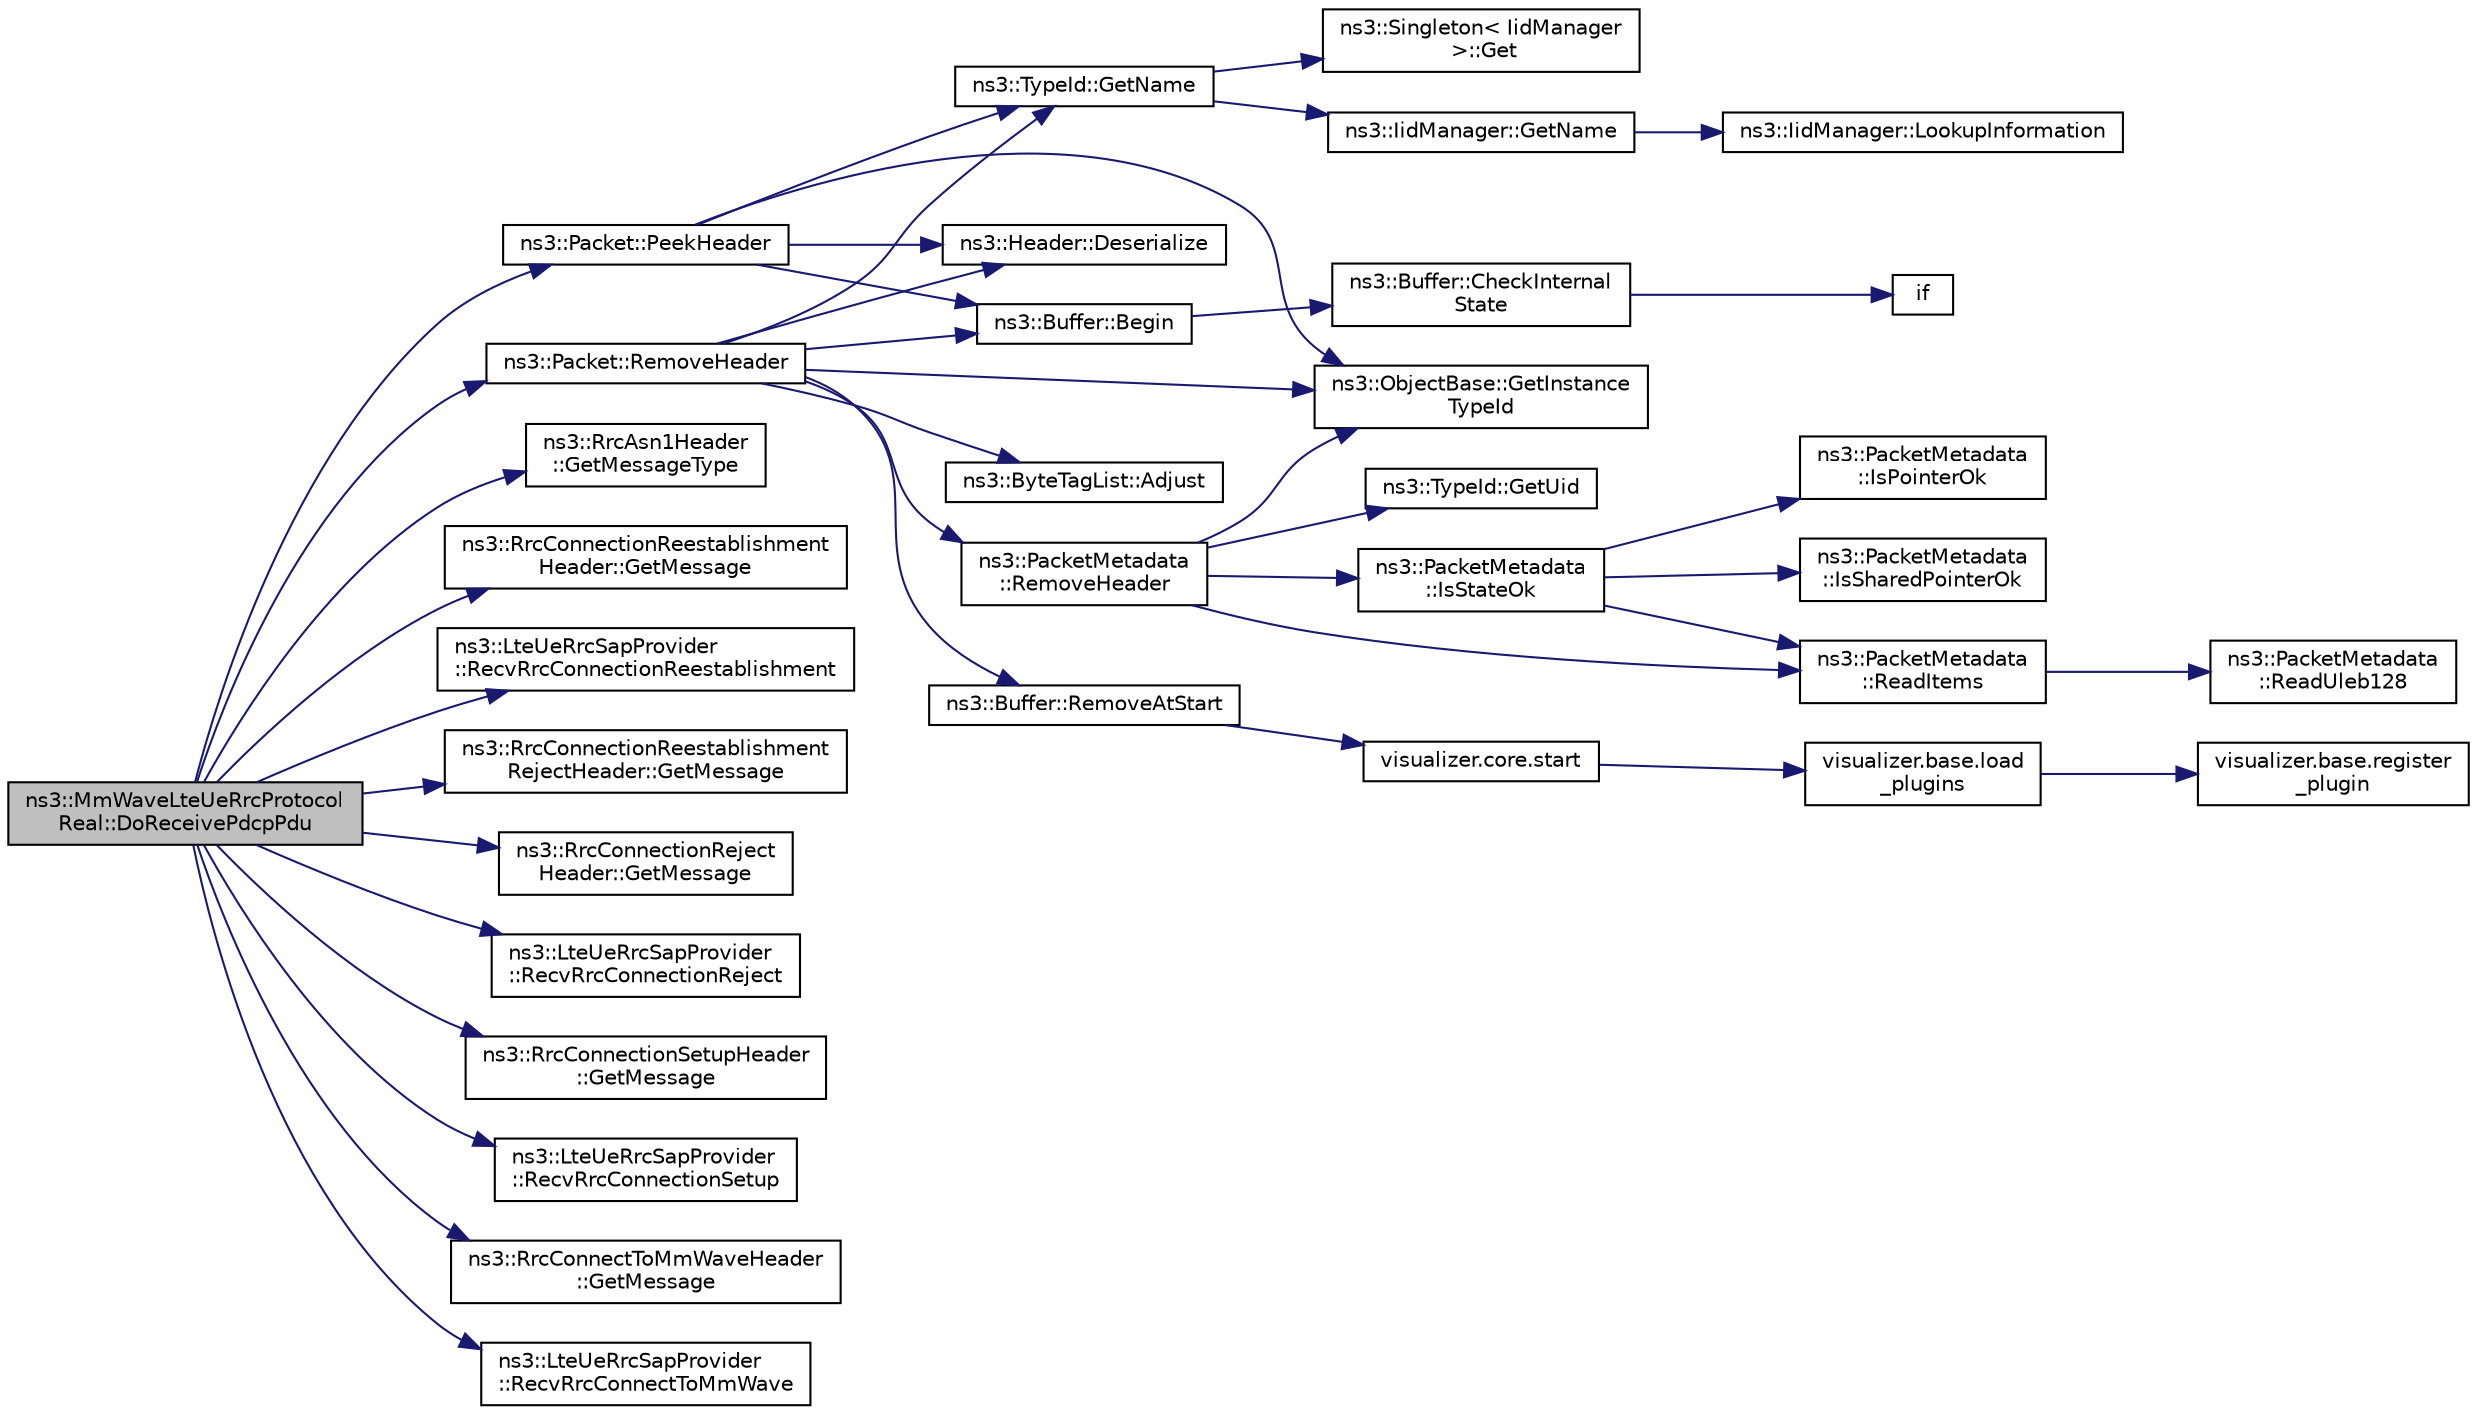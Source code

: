 digraph "ns3::MmWaveLteUeRrcProtocolReal::DoReceivePdcpPdu"
{
  edge [fontname="Helvetica",fontsize="10",labelfontname="Helvetica",labelfontsize="10"];
  node [fontname="Helvetica",fontsize="10",shape=record];
  rankdir="LR";
  Node1 [label="ns3::MmWaveLteUeRrcProtocol\lReal::DoReceivePdcpPdu",height=0.2,width=0.4,color="black", fillcolor="grey75", style="filled", fontcolor="black"];
  Node1 -> Node2 [color="midnightblue",fontsize="10",style="solid"];
  Node2 [label="ns3::Packet::PeekHeader",height=0.2,width=0.4,color="black", fillcolor="white", style="filled",URL="$dd/d7a/classns3_1_1Packet.html#aadc63487bea70945c418f4c3e9b81964",tooltip="Deserialize but does not remove the header from the internal buffer. s This method invokes Header::De..."];
  Node2 -> Node3 [color="midnightblue",fontsize="10",style="solid"];
  Node3 [label="ns3::Header::Deserialize",height=0.2,width=0.4,color="black", fillcolor="white", style="filled",URL="$d6/dae/classns3_1_1Header.html#a78be9400bb66b2a8543606f395ef5396"];
  Node2 -> Node4 [color="midnightblue",fontsize="10",style="solid"];
  Node4 [label="ns3::Buffer::Begin",height=0.2,width=0.4,color="black", fillcolor="white", style="filled",URL="$da/d85/classns3_1_1Buffer.html#a893d4bf50df13e730b6cd0fda91b967f"];
  Node4 -> Node5 [color="midnightblue",fontsize="10",style="solid"];
  Node5 [label="ns3::Buffer::CheckInternal\lState",height=0.2,width=0.4,color="black", fillcolor="white", style="filled",URL="$da/d85/classns3_1_1Buffer.html#a6202ce7f1ecc1fc7a14cc13017375d14",tooltip="Checks the internal buffer structures consistency. "];
  Node5 -> Node6 [color="midnightblue",fontsize="10",style="solid"];
  Node6 [label="if",height=0.2,width=0.4,color="black", fillcolor="white", style="filled",URL="$d8/d0e/loss__ITU1238_8m.html#a419d895abe1313c35fa353c93802647e"];
  Node2 -> Node7 [color="midnightblue",fontsize="10",style="solid"];
  Node7 [label="ns3::ObjectBase::GetInstance\lTypeId",height=0.2,width=0.4,color="black", fillcolor="white", style="filled",URL="$d2/dac/classns3_1_1ObjectBase.html#abe5b43a6f5b99a92a4c3122db31f06fb"];
  Node2 -> Node8 [color="midnightblue",fontsize="10",style="solid"];
  Node8 [label="ns3::TypeId::GetName",height=0.2,width=0.4,color="black", fillcolor="white", style="filled",URL="$d6/d11/classns3_1_1TypeId.html#aa3c41c79ae428b3cb396a9c6bb3ef314"];
  Node8 -> Node9 [color="midnightblue",fontsize="10",style="solid"];
  Node9 [label="ns3::Singleton\< IidManager\l \>::Get",height=0.2,width=0.4,color="black", fillcolor="white", style="filled",URL="$d8/d77/classns3_1_1Singleton.html#a80a2cd3c25a27ea72add7a9f7a141ffa"];
  Node8 -> Node10 [color="midnightblue",fontsize="10",style="solid"];
  Node10 [label="ns3::IidManager::GetName",height=0.2,width=0.4,color="black", fillcolor="white", style="filled",URL="$d4/d1c/classns3_1_1IidManager.html#a5d68d0f0f44594dcdec239dbdb5bf53c"];
  Node10 -> Node11 [color="midnightblue",fontsize="10",style="solid"];
  Node11 [label="ns3::IidManager::LookupInformation",height=0.2,width=0.4,color="black", fillcolor="white", style="filled",URL="$d4/d1c/classns3_1_1IidManager.html#a6b1f4ba2815dba27a377e8a8db2384cf"];
  Node1 -> Node12 [color="midnightblue",fontsize="10",style="solid"];
  Node12 [label="ns3::RrcAsn1Header\l::GetMessageType",height=0.2,width=0.4,color="black", fillcolor="white", style="filled",URL="$d1/d6e/classns3_1_1RrcAsn1Header.html#ad7abf4d70e7d8e9412a224ea7c50ef57"];
  Node1 -> Node13 [color="midnightblue",fontsize="10",style="solid"];
  Node13 [label="ns3::Packet::RemoveHeader",height=0.2,width=0.4,color="black", fillcolor="white", style="filled",URL="$dd/d7a/classns3_1_1Packet.html#a0961eccf975d75f902d40956c93ba63e",tooltip="Deserialize and remove the header from the internal buffer. "];
  Node13 -> Node3 [color="midnightblue",fontsize="10",style="solid"];
  Node13 -> Node4 [color="midnightblue",fontsize="10",style="solid"];
  Node13 -> Node7 [color="midnightblue",fontsize="10",style="solid"];
  Node13 -> Node8 [color="midnightblue",fontsize="10",style="solid"];
  Node13 -> Node14 [color="midnightblue",fontsize="10",style="solid"];
  Node14 [label="ns3::Buffer::RemoveAtStart",height=0.2,width=0.4,color="black", fillcolor="white", style="filled",URL="$da/d85/classns3_1_1Buffer.html#adeecbb3e8f518aec6fee0437578ade4b"];
  Node14 -> Node15 [color="midnightblue",fontsize="10",style="solid"];
  Node15 [label="visualizer.core.start",height=0.2,width=0.4,color="black", fillcolor="white", style="filled",URL="$df/d6c/namespacevisualizer_1_1core.html#a2a35e5d8a34af358b508dac8635754e0"];
  Node15 -> Node16 [color="midnightblue",fontsize="10",style="solid"];
  Node16 [label="visualizer.base.load\l_plugins",height=0.2,width=0.4,color="black", fillcolor="white", style="filled",URL="$d4/d39/namespacevisualizer_1_1base.html#ad171497a5ff1afe0a73bedaebf35448f"];
  Node16 -> Node17 [color="midnightblue",fontsize="10",style="solid"];
  Node17 [label="visualizer.base.register\l_plugin",height=0.2,width=0.4,color="black", fillcolor="white", style="filled",URL="$d4/d39/namespacevisualizer_1_1base.html#a6b0ffcff1e17ec4027496f50177e5b9e"];
  Node13 -> Node18 [color="midnightblue",fontsize="10",style="solid"];
  Node18 [label="ns3::ByteTagList::Adjust",height=0.2,width=0.4,color="black", fillcolor="white", style="filled",URL="$dd/d64/classns3_1_1ByteTagList.html#a1fec06d7e6daaf8039cf2a148e4090f2"];
  Node13 -> Node19 [color="midnightblue",fontsize="10",style="solid"];
  Node19 [label="ns3::PacketMetadata\l::RemoveHeader",height=0.2,width=0.4,color="black", fillcolor="white", style="filled",URL="$d1/db1/classns3_1_1PacketMetadata.html#afa8a589ec783d4998516d7f39f21242d",tooltip="Remove an header. "];
  Node19 -> Node7 [color="midnightblue",fontsize="10",style="solid"];
  Node19 -> Node20 [color="midnightblue",fontsize="10",style="solid"];
  Node20 [label="ns3::TypeId::GetUid",height=0.2,width=0.4,color="black", fillcolor="white", style="filled",URL="$d6/d11/classns3_1_1TypeId.html#acd3e41de6340d06299f4fd63e2ed8da0"];
  Node19 -> Node21 [color="midnightblue",fontsize="10",style="solid"];
  Node21 [label="ns3::PacketMetadata\l::IsStateOk",height=0.2,width=0.4,color="black", fillcolor="white", style="filled",URL="$d1/db1/classns3_1_1PacketMetadata.html#a208d3163e28704438cdd4d30318e489c",tooltip="Check if the metadata state is ok. "];
  Node21 -> Node22 [color="midnightblue",fontsize="10",style="solid"];
  Node22 [label="ns3::PacketMetadata\l::IsPointerOk",height=0.2,width=0.4,color="black", fillcolor="white", style="filled",URL="$d1/db1/classns3_1_1PacketMetadata.html#acf15fba7d020ebd77591619b5ad273c5",tooltip="Check if the position is valid. "];
  Node21 -> Node23 [color="midnightblue",fontsize="10",style="solid"];
  Node23 [label="ns3::PacketMetadata\l::ReadItems",height=0.2,width=0.4,color="black", fillcolor="white", style="filled",URL="$d1/db1/classns3_1_1PacketMetadata.html#a3719ad2c32313a9a1c74462322e8b517",tooltip="Read items. "];
  Node23 -> Node24 [color="midnightblue",fontsize="10",style="solid"];
  Node24 [label="ns3::PacketMetadata\l::ReadUleb128",height=0.2,width=0.4,color="black", fillcolor="white", style="filled",URL="$d1/db1/classns3_1_1PacketMetadata.html#a7ae75db766a843dbee8960ae8cbf23ee",tooltip="Read a ULEB128 (Unsigned Little Endian Base 128) coded number. "];
  Node21 -> Node25 [color="midnightblue",fontsize="10",style="solid"];
  Node25 [label="ns3::PacketMetadata\l::IsSharedPointerOk",height=0.2,width=0.4,color="black", fillcolor="white", style="filled",URL="$d1/db1/classns3_1_1PacketMetadata.html#ae62c5bb3dce611a0f8c5e9ba3ba8e26e",tooltip="Check if the position is valid. "];
  Node19 -> Node23 [color="midnightblue",fontsize="10",style="solid"];
  Node1 -> Node26 [color="midnightblue",fontsize="10",style="solid"];
  Node26 [label="ns3::RrcConnectionReestablishment\lHeader::GetMessage",height=0.2,width=0.4,color="black", fillcolor="white", style="filled",URL="$d9/dc3/classns3_1_1RrcConnectionReestablishmentHeader.html#a06f99ce5fcf31288c78642a0ebe57251"];
  Node1 -> Node27 [color="midnightblue",fontsize="10",style="solid"];
  Node27 [label="ns3::LteUeRrcSapProvider\l::RecvRrcConnectionReestablishment",height=0.2,width=0.4,color="black", fillcolor="white", style="filled",URL="$dd/d01/classns3_1_1LteUeRrcSapProvider.html#ad9a7cb57c2dda4aade5d2a6a1f36c414",tooltip="Receive an RRCConnectionReestablishment message from the serving eNodeB during an RRC connection re-e..."];
  Node1 -> Node28 [color="midnightblue",fontsize="10",style="solid"];
  Node28 [label="ns3::RrcConnectionReestablishment\lRejectHeader::GetMessage",height=0.2,width=0.4,color="black", fillcolor="white", style="filled",URL="$d2/d82/classns3_1_1RrcConnectionReestablishmentRejectHeader.html#aa8008448982fb6bb8a8380514ebf97b0"];
  Node1 -> Node29 [color="midnightblue",fontsize="10",style="solid"];
  Node29 [label="ns3::RrcConnectionReject\lHeader::GetMessage",height=0.2,width=0.4,color="black", fillcolor="white", style="filled",URL="$d8/d66/classns3_1_1RrcConnectionRejectHeader.html#a62e74fea7378c8e73ed382aa79423025"];
  Node1 -> Node30 [color="midnightblue",fontsize="10",style="solid"];
  Node30 [label="ns3::LteUeRrcSapProvider\l::RecvRrcConnectionReject",height=0.2,width=0.4,color="black", fillcolor="white", style="filled",URL="$dd/d01/classns3_1_1LteUeRrcSapProvider.html#a20b96bb1978b23963670d0d3b62bcb35",tooltip="Receive an RRCConnectionReject message from the serving eNodeB during an RRC connection establishment..."];
  Node1 -> Node31 [color="midnightblue",fontsize="10",style="solid"];
  Node31 [label="ns3::RrcConnectionSetupHeader\l::GetMessage",height=0.2,width=0.4,color="black", fillcolor="white", style="filled",URL="$d3/d9d/classns3_1_1RrcConnectionSetupHeader.html#a1355d004dafc443016c87ecf893f62c3"];
  Node1 -> Node32 [color="midnightblue",fontsize="10",style="solid"];
  Node32 [label="ns3::LteUeRrcSapProvider\l::RecvRrcConnectionSetup",height=0.2,width=0.4,color="black", fillcolor="white", style="filled",URL="$dd/d01/classns3_1_1LteUeRrcSapProvider.html#aad40c881f56b67a46fed66e19e7e6ab0",tooltip="Receive an RRCConnectionSetup message from the serving eNodeB during an RRC connection establishment ..."];
  Node1 -> Node33 [color="midnightblue",fontsize="10",style="solid"];
  Node33 [label="ns3::RrcConnectToMmWaveHeader\l::GetMessage",height=0.2,width=0.4,color="black", fillcolor="white", style="filled",URL="$da/dfb/classns3_1_1RrcConnectToMmWaveHeader.html#a9bd91eff833e053c498ff58db9554321"];
  Node1 -> Node34 [color="midnightblue",fontsize="10",style="solid"];
  Node34 [label="ns3::LteUeRrcSapProvider\l::RecvRrcConnectToMmWave",height=0.2,width=0.4,color="black", fillcolor="white", style="filled",URL="$dd/d01/classns3_1_1LteUeRrcSapProvider.html#a506fe4c7cf1c33772069c7dc2d02f3b9",tooltip="Receive an RRCConnectToMmWave message from the serving eNodeB during an RRC connection establishment ..."];
}
